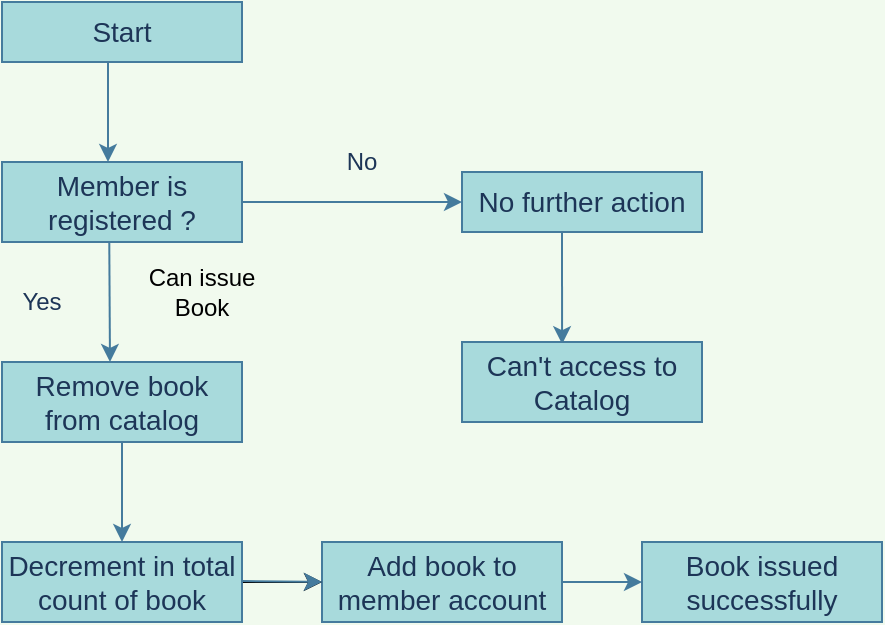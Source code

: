 <mxfile version="13.4.5" type="device"><diagram id="i7D23GyaXJGph7a0Abf3" name="Page-1"><mxGraphModel dx="1024" dy="592" grid="1" gridSize="10" guides="1" tooltips="1" connect="1" arrows="1" fold="1" page="1" pageScale="1" pageWidth="850" pageHeight="1100" background="#F1FAEE" math="0" shadow="0"><root><mxCell id="0"/><mxCell id="1" parent="0"/><mxCell id="2DWBGKN5FlbtaSZYdWG2-1" value="&lt;font style=&quot;font-size: 14px&quot;&gt;Start&lt;/font&gt;" style="rounded=0;whiteSpace=wrap;html=1;fillColor=#A8DADC;strokeColor=#457B9D;fontColor=#1D3557;" parent="1" vertex="1"><mxGeometry x="130" y="60" width="120" height="30" as="geometry"/></mxCell><mxCell id="2DWBGKN5FlbtaSZYdWG2-5" value="" style="endArrow=classic;html=1;strokeColor=#457B9D;fontColor=#1D3557;labelBackgroundColor=#F1FAEE;" parent="1" edge="1"><mxGeometry width="50" height="50" relative="1" as="geometry"><mxPoint x="183" y="90" as="sourcePoint"/><mxPoint x="183" y="140" as="targetPoint"/></mxGeometry></mxCell><mxCell id="2DWBGKN5FlbtaSZYdWG2-6" value="&lt;font style=&quot;font-size: 14px&quot;&gt;Member is registered ?&lt;/font&gt;" style="rounded=0;whiteSpace=wrap;html=1;fillColor=#A8DADC;strokeColor=#457B9D;fontColor=#1D3557;" parent="1" vertex="1"><mxGeometry x="130" y="140" width="120" height="40" as="geometry"/></mxCell><mxCell id="2DWBGKN5FlbtaSZYdWG2-7" value="" style="endArrow=classic;html=1;exitX=1;exitY=0.5;exitDx=0;exitDy=0;strokeColor=#457B9D;fontColor=#1D3557;labelBackgroundColor=#F1FAEE;" parent="1" source="2DWBGKN5FlbtaSZYdWG2-6" edge="1"><mxGeometry width="50" height="50" relative="1" as="geometry"><mxPoint x="380" y="180" as="sourcePoint"/><mxPoint x="360" y="160" as="targetPoint"/></mxGeometry></mxCell><mxCell id="2DWBGKN5FlbtaSZYdWG2-8" value="No" style="text;html=1;strokeColor=none;fillColor=none;align=center;verticalAlign=middle;whiteSpace=wrap;rounded=0;fontColor=#1D3557;" parent="1" vertex="1"><mxGeometry x="290" y="130" width="40" height="20" as="geometry"/></mxCell><mxCell id="2DWBGKN5FlbtaSZYdWG2-9" value="&lt;span style=&quot;font-size: 14px&quot;&gt;No further action&lt;/span&gt;" style="rounded=0;whiteSpace=wrap;html=1;fillColor=#A8DADC;strokeColor=#457B9D;fontColor=#1D3557;" parent="1" vertex="1"><mxGeometry x="360" y="145" width="120" height="30" as="geometry"/></mxCell><mxCell id="2DWBGKN5FlbtaSZYdWG2-10" value="" style="endArrow=classic;html=1;entryX=0.417;entryY=0.027;entryDx=0;entryDy=0;entryPerimeter=0;strokeColor=#457B9D;fontColor=#1D3557;labelBackgroundColor=#F1FAEE;" parent="1" target="2DWBGKN5FlbtaSZYdWG2-14" edge="1"><mxGeometry width="50" height="50" relative="1" as="geometry"><mxPoint x="410" y="175" as="sourcePoint"/><mxPoint x="420" y="228" as="targetPoint"/></mxGeometry></mxCell><mxCell id="2DWBGKN5FlbtaSZYdWG2-14" value="&lt;span style=&quot;font-size: 14px&quot;&gt;Can't access to Catalog&lt;/span&gt;" style="rounded=0;whiteSpace=wrap;html=1;fillColor=#A8DADC;strokeColor=#457B9D;fontColor=#1D3557;" parent="1" vertex="1"><mxGeometry x="360" y="230" width="120" height="40" as="geometry"/></mxCell><mxCell id="2DWBGKN5FlbtaSZYdWG2-15" value="&lt;span style=&quot;font-size: 14px&quot;&gt;Add book to member account&lt;/span&gt;" style="rounded=0;whiteSpace=wrap;html=1;fillColor=#A8DADC;strokeColor=#457B9D;fontColor=#1D3557;" parent="1" vertex="1"><mxGeometry x="290" y="330" width="120" height="40" as="geometry"/></mxCell><mxCell id="87KLFxDylEP2_hxvdCjm-3" value="" style="edgeStyle=orthogonalEdgeStyle;rounded=0;orthogonalLoop=1;jettySize=auto;html=1;" edge="1" parent="1" source="2DWBGKN5FlbtaSZYdWG2-16" target="2DWBGKN5FlbtaSZYdWG2-15"><mxGeometry relative="1" as="geometry"/></mxCell><mxCell id="2DWBGKN5FlbtaSZYdWG2-16" value="&lt;span style=&quot;font-size: 14px&quot;&gt;Decrement in total count of book&lt;/span&gt;" style="rounded=0;whiteSpace=wrap;html=1;fillColor=#A8DADC;strokeColor=#457B9D;fontColor=#1D3557;" parent="1" vertex="1"><mxGeometry x="130" y="330" width="120" height="40" as="geometry"/></mxCell><mxCell id="2DWBGKN5FlbtaSZYdWG2-17" value="&lt;span style=&quot;font-size: 14px&quot;&gt;Remove book from catalog&lt;/span&gt;" style="rounded=0;whiteSpace=wrap;html=1;fillColor=#A8DADC;strokeColor=#457B9D;fontColor=#1D3557;" parent="1" vertex="1"><mxGeometry x="130" y="240" width="120" height="40" as="geometry"/></mxCell><mxCell id="2DWBGKN5FlbtaSZYdWG2-20" value="" style="endArrow=classic;html=1;exitX=0.447;exitY=1.01;exitDx=0;exitDy=0;exitPerimeter=0;strokeColor=#457B9D;fontColor=#1D3557;labelBackgroundColor=#F1FAEE;" parent="1" source="2DWBGKN5FlbtaSZYdWG2-6" edge="1"><mxGeometry width="50" height="50" relative="1" as="geometry"><mxPoint x="180" y="200" as="sourcePoint"/><mxPoint x="184" y="240" as="targetPoint"/></mxGeometry></mxCell><mxCell id="2DWBGKN5FlbtaSZYdWG2-21" value="Yes" style="text;html=1;strokeColor=none;fillColor=none;align=center;verticalAlign=middle;whiteSpace=wrap;rounded=0;fontColor=#1D3557;" parent="1" vertex="1"><mxGeometry x="130" y="200" width="40" height="20" as="geometry"/></mxCell><mxCell id="2DWBGKN5FlbtaSZYdWG2-25" value="" style="endArrow=classic;html=1;exitX=0.5;exitY=1;exitDx=0;exitDy=0;entryX=0.5;entryY=0;entryDx=0;entryDy=0;entryPerimeter=0;strokeColor=#457B9D;fontColor=#1D3557;labelBackgroundColor=#F1FAEE;" parent="1" target="2DWBGKN5FlbtaSZYdWG2-16" edge="1"><mxGeometry width="50" height="50" relative="1" as="geometry"><mxPoint x="190" y="280" as="sourcePoint"/><mxPoint x="190" y="325" as="targetPoint"/></mxGeometry></mxCell><mxCell id="2DWBGKN5FlbtaSZYdWG2-26" value="" style="endArrow=classic;html=1;exitX=1;exitY=0.5;exitDx=0;exitDy=0;entryX=0;entryY=0.5;entryDx=0;entryDy=0;strokeColor=#457B9D;fontColor=#1D3557;labelBackgroundColor=#F1FAEE;" parent="1" target="2DWBGKN5FlbtaSZYdWG2-15" edge="1"><mxGeometry width="50" height="50" relative="1" as="geometry"><mxPoint x="250" y="349.5" as="sourcePoint"/><mxPoint x="360" y="349.5" as="targetPoint"/></mxGeometry></mxCell><mxCell id="2DWBGKN5FlbtaSZYdWG2-27" value="" style="endArrow=classic;html=1;exitX=1;exitY=0.5;exitDx=0;exitDy=0;strokeColor=#457B9D;fontColor=#1D3557;labelBackgroundColor=#F1FAEE;" parent="1" source="2DWBGKN5FlbtaSZYdWG2-15" edge="1"><mxGeometry width="50" height="50" relative="1" as="geometry"><mxPoint x="460" y="320" as="sourcePoint"/><mxPoint x="450" y="350" as="targetPoint"/></mxGeometry></mxCell><mxCell id="2DWBGKN5FlbtaSZYdWG2-28" value="&lt;span style=&quot;font-size: 14px&quot;&gt;Book issued successfully&lt;br&gt;&lt;/span&gt;" style="rounded=0;whiteSpace=wrap;html=1;fillColor=#A8DADC;strokeColor=#457B9D;fontColor=#1D3557;" parent="1" vertex="1"><mxGeometry x="450" y="330" width="120" height="40" as="geometry"/></mxCell><mxCell id="87KLFxDylEP2_hxvdCjm-1" value="Can issue Book" style="text;html=1;strokeColor=none;fillColor=none;align=center;verticalAlign=middle;whiteSpace=wrap;rounded=0;" vertex="1" parent="1"><mxGeometry x="200" y="190" width="60" height="30" as="geometry"/></mxCell><mxCell id="2" value="" style="shape=parallelogram;perimeter=parallelogramPerimeter;whiteSpace=wrap;html=1;rounded=0;strokeColor=none;fillColor=none;" vertex="1" parent="1"><mxGeometry x="310" y="175" width="120" height="60" as="geometry"/></mxCell></root></mxGraphModel></diagram></mxfile>